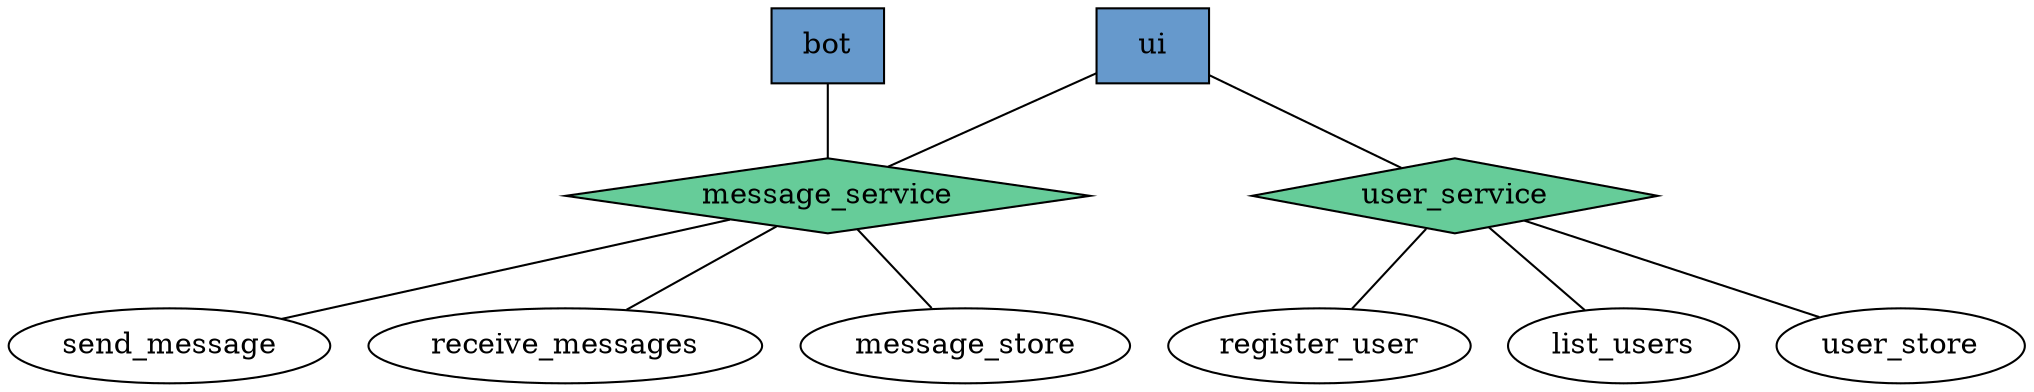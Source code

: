 graph {
    node [shape=rect style=filled fillcolor="#6699cc"]
    ui
    bot

    node [shape=diamond fillcolor="#66cc99"]
    message_service
    user_service

    node [shape=ellipse style=unfilled]

    ui -- {
        user_service
        message_service
    }

    bot -- {
        message_service
    }

    message_service -- {
        send_message
        receive_messages
        message_store
    }

    user_service -- {
        register_user
        list_users
        user_store
    }
}
